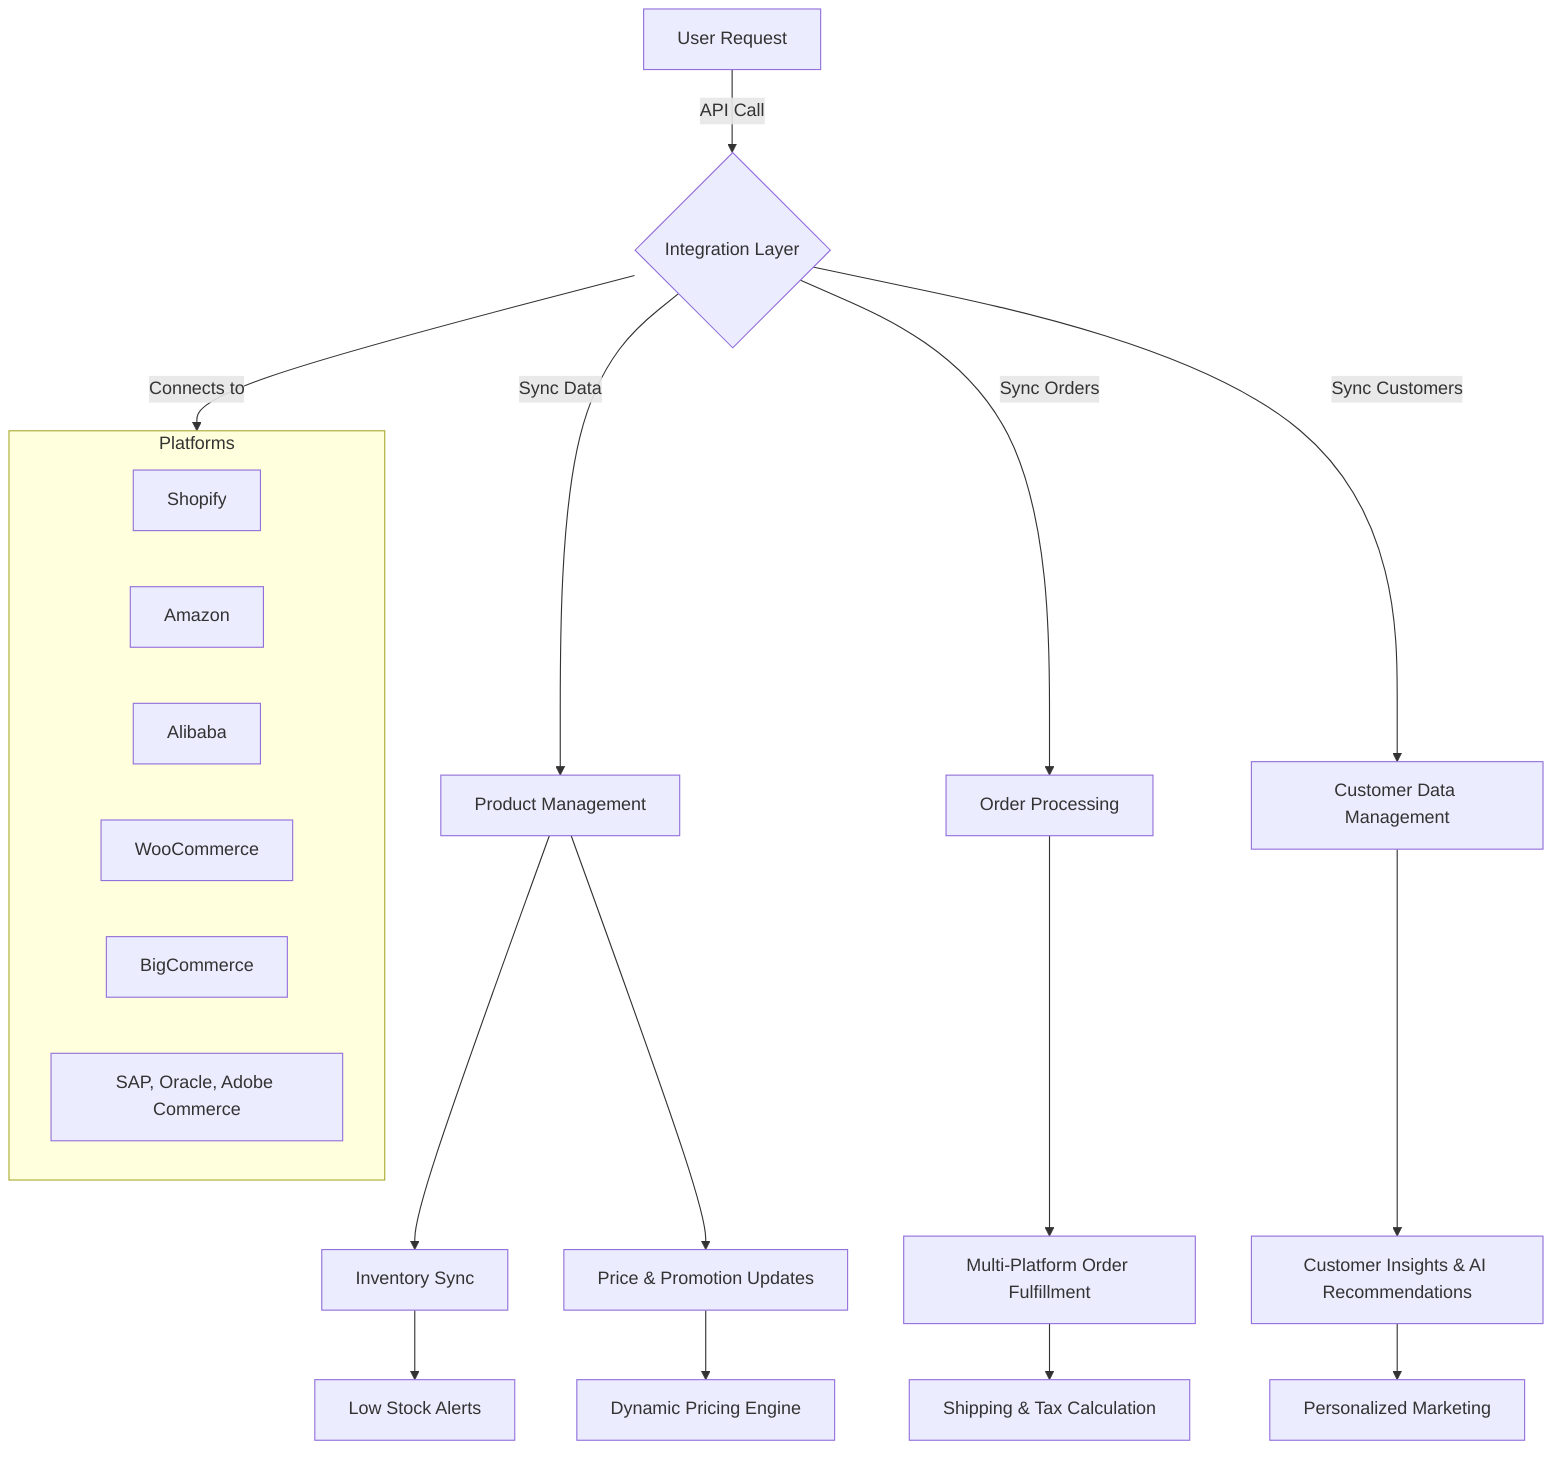 graph TD;
    A[User Request] -->|API Call| B{Integration Layer};
    B -->|Sync Data| C[Product Management];
    B -->|Sync Orders| D[Order Processing];
    B -->|Sync Customers| E[Customer Data Management];
    C --> F[Inventory Sync];
    C --> G[Price & Promotion Updates];
    D --> H[Multi-Platform Order Fulfillment];
    E --> I[Customer Insights & AI Recommendations];
    F --> J[Low Stock Alerts];
    G --> K[Dynamic Pricing Engine];
    H --> L[Shipping & Tax Calculation];
    I --> M[Personalized Marketing];

    subgraph Platforms
        B1[Shopify] 
        B2[Amazon] 
        B3[Alibaba] 
        B4[WooCommerce] 
        B5[BigCommerce] 
        B6[SAP, Oracle, Adobe Commerce]
    end

    B -->|Connects to| Platforms;